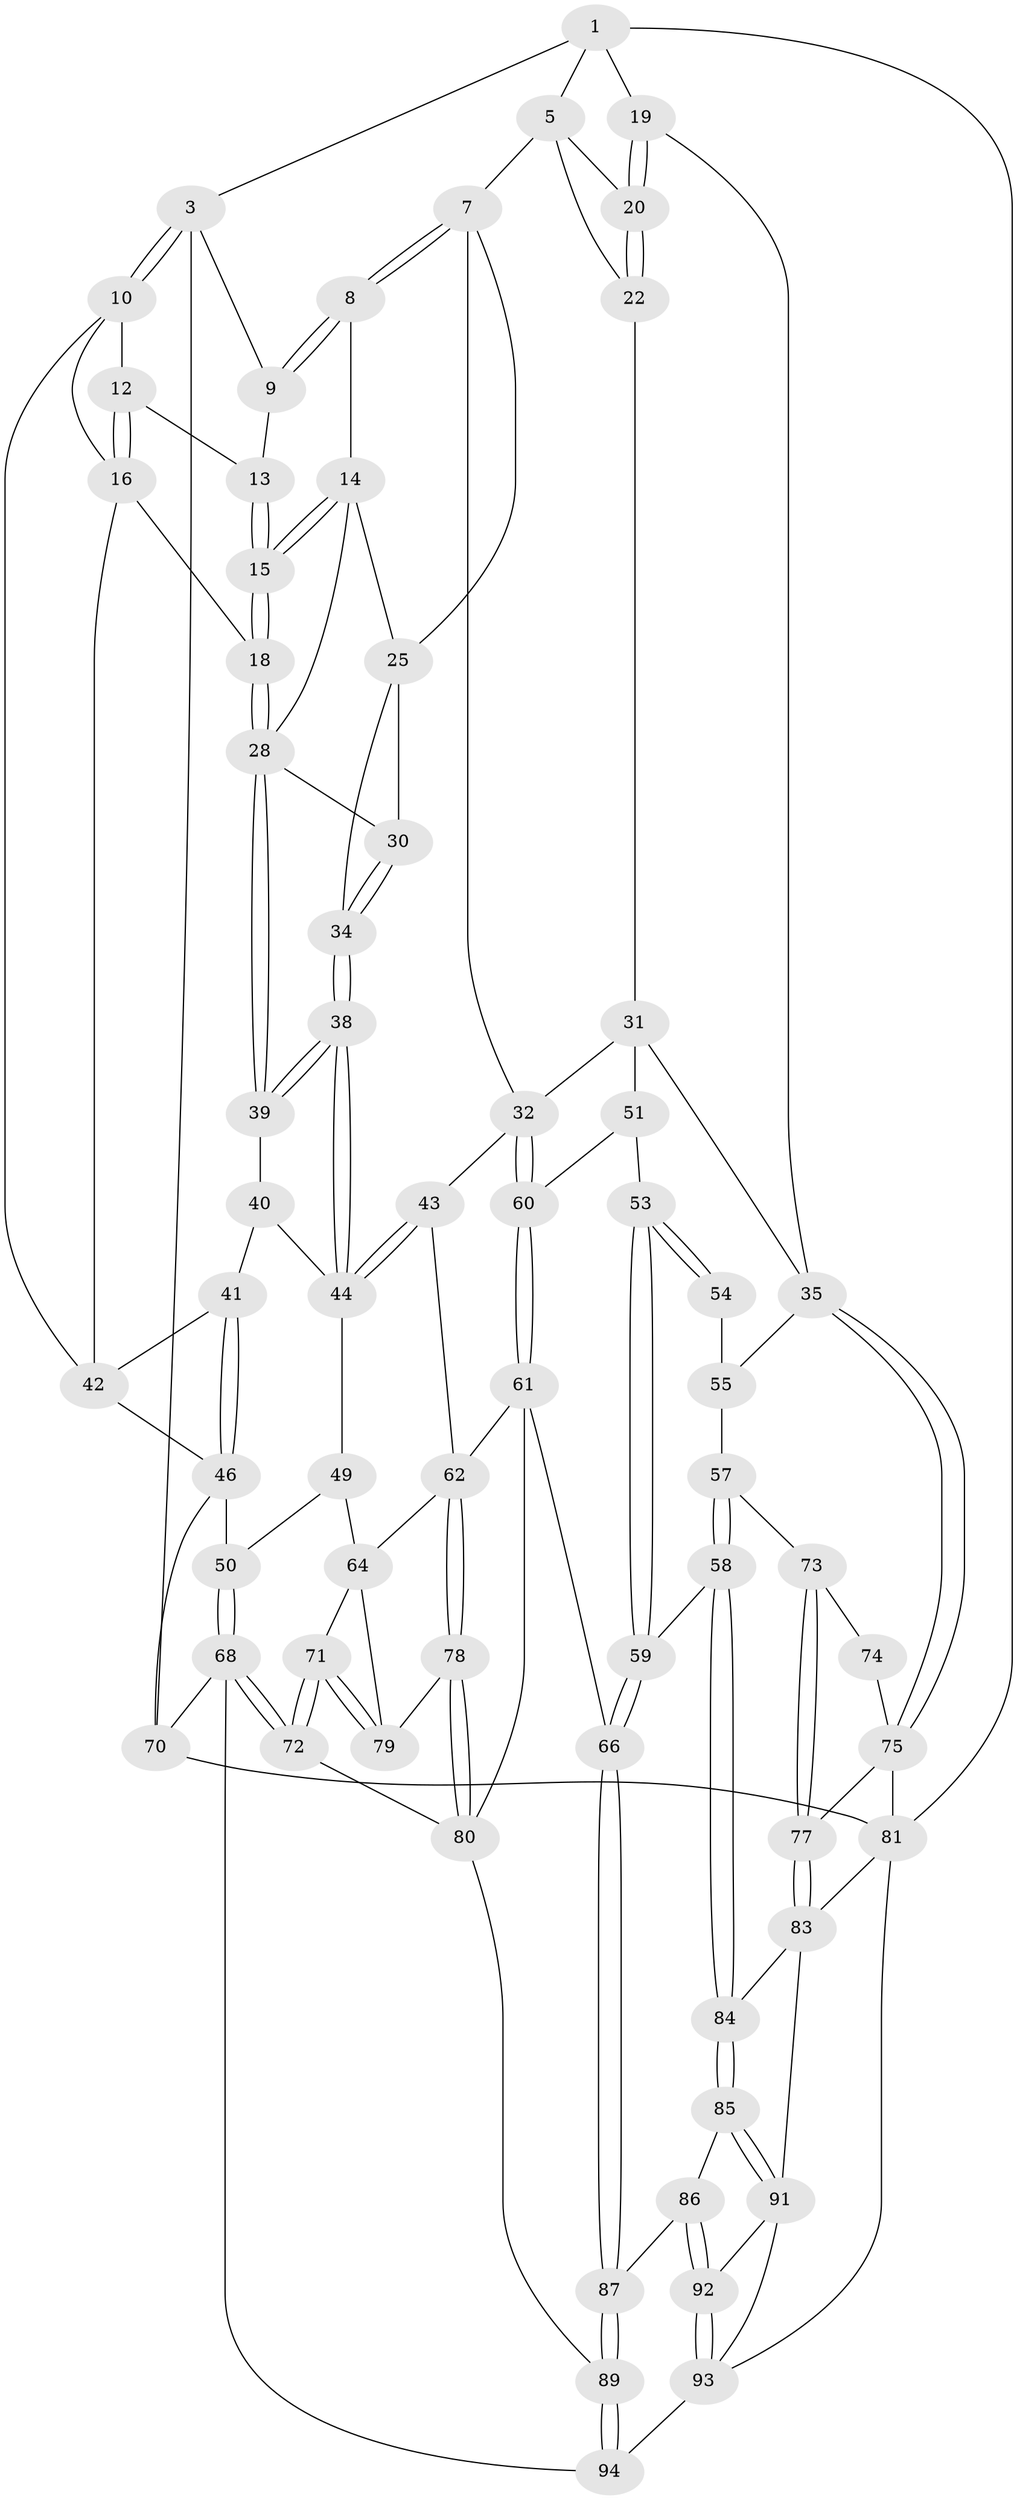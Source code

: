 // original degree distribution, {3: 0.041666666666666664, 6: 0.25, 4: 0.22916666666666666, 5: 0.4791666666666667}
// Generated by graph-tools (version 1.1) at 2025/11/02/27/25 16:11:52]
// undirected, 67 vertices, 153 edges
graph export_dot {
graph [start="1"]
  node [color=gray90,style=filled];
  1 [pos="+0.8334083951575058+0",super="+2"];
  3 [pos="+0+0",super="+4"];
  5 [pos="+0.7776899961294492+0.0438476408331342",super="+6"];
  7 [pos="+0.57669112099336+0.2084628816119557",super="+24"];
  8 [pos="+0.4731459071235587+0.17268337118505056"];
  9 [pos="+0.3496254563818972+0.007858385334273254"];
  10 [pos="+0+0",super="+11"];
  12 [pos="+0.1659526156768068+0.12656591165426886"];
  13 [pos="+0.2697128734812458+0.09106617846778221"];
  14 [pos="+0.4238514255006637+0.22096808359036105",super="+27"];
  15 [pos="+0.271923154294445+0.28063159732807186"];
  16 [pos="+0.14068441124283942+0.3249113473566141",super="+17"];
  18 [pos="+0.23263129674165442+0.33943749578441806"];
  19 [pos="+1+0.33457748193561987"];
  20 [pos="+1+0.2993586898293593",super="+21"];
  22 [pos="+0.9124556743645793+0.2784860652761738",super="+23"];
  25 [pos="+0.5341341857841807+0.3973225628016433",super="+26"];
  28 [pos="+0.2522642566733468+0.36284904618694075",super="+29"];
  30 [pos="+0.404082358796494+0.36556868538403997"];
  31 [pos="+0.8263565330974939+0.3845484033390743",super="+37"];
  32 [pos="+0.642986046886789+0.4640782371208547",super="+33"];
  34 [pos="+0.4475563450617026+0.40595532999721673"];
  35 [pos="+1+0.5080218503230571",super="+36"];
  38 [pos="+0.3155184355427178+0.5073132455475488"];
  39 [pos="+0.29626577697457024+0.48619340357212804"];
  40 [pos="+0.15553628002735118+0.5198401707486057"];
  41 [pos="+0.11392703981311508+0.5001691245723346"];
  42 [pos="+0.03161491805149928+0.35864759957890135",super="+45"];
  43 [pos="+0.3605994704163162+0.5953585116919692"];
  44 [pos="+0.3351464945604138+0.5649224360183842",super="+48"];
  46 [pos="+0.057532881409082894+0.6202580027975734",super="+47"];
  49 [pos="+0.16540648215145537+0.6244485867116925"];
  50 [pos="+0.09661651954040335+0.6406644526732508"];
  51 [pos="+0.9105676351130032+0.5394226490016287",super="+52"];
  53 [pos="+0.7479735692677936+0.6583532167176483"];
  54 [pos="+0.8338893924174537+0.6143439092496634"];
  55 [pos="+1+0.5862419825448285",super="+56"];
  57 [pos="+0.7784619764885106+0.7177819343613872"];
  58 [pos="+0.7768341808096968+0.7182242293903409"];
  59 [pos="+0.766115964531276+0.7108741307161544"];
  60 [pos="+0.662502200440084+0.5423905524238355"];
  61 [pos="+0.5654058911189149+0.6644952560238931",super="+67"];
  62 [pos="+0.4610076434688589+0.689051464688128",super="+63"];
  64 [pos="+0.27575161047243035+0.7630408047818854",super="+65"];
  66 [pos="+0.6311592781180295+0.8064944236925946"];
  68 [pos="+0.13620714832952793+0.968714392585091",super="+69"];
  70 [pos="+0+1"];
  71 [pos="+0.19482649204321195+0.8801613951248878"];
  72 [pos="+0.13847308882300105+0.96646621160799"];
  73 [pos="+0.9031596346540905+0.6975362116450602"];
  74 [pos="+0.9543478567448076+0.6574926199984945"];
  75 [pos="+1+0.7515226210588662",super="+76"];
  77 [pos="+0.9387225245561196+0.7960120912305709"];
  78 [pos="+0.47249099980570297+0.8142472541783591"];
  79 [pos="+0.458666142861292+0.8122013261320271"];
  80 [pos="+0.49310189998911125+0.8491468021591715",super="+90"];
  81 [pos="+1+1",super="+82"];
  83 [pos="+0.8942114228521598+0.830843902051829",super="+88"];
  84 [pos="+0.8301037114096643+0.8293934530361797"];
  85 [pos="+0.8223435417247763+0.8448470216947074"];
  86 [pos="+0.7813458748723823+0.8980049289845791"];
  87 [pos="+0.6713019682203747+0.8854654433184335"];
  89 [pos="+0.5623906245746978+1"];
  91 [pos="+0.900583737772066+0.9580098158274026",super="+95"];
  92 [pos="+0.7824692230651059+0.9067325640188301"];
  93 [pos="+0.7259962038405576+1",super="+96"];
  94 [pos="+0.5624212202597936+1"];
  1 -- 5;
  1 -- 81;
  1 -- 19;
  1 -- 3;
  3 -- 10;
  3 -- 10;
  3 -- 70;
  3 -- 9;
  5 -- 20;
  5 -- 7;
  5 -- 22;
  7 -- 8;
  7 -- 8;
  7 -- 25;
  7 -- 32;
  8 -- 9;
  8 -- 9;
  8 -- 14;
  9 -- 13;
  10 -- 12;
  10 -- 16;
  10 -- 42;
  12 -- 13;
  12 -- 16;
  12 -- 16;
  13 -- 15;
  13 -- 15;
  14 -- 15;
  14 -- 15;
  14 -- 25;
  14 -- 28;
  15 -- 18;
  15 -- 18;
  16 -- 18;
  16 -- 42;
  18 -- 28;
  18 -- 28;
  19 -- 20;
  19 -- 20;
  19 -- 35;
  20 -- 22 [weight=2];
  20 -- 22;
  22 -- 31;
  25 -- 34;
  25 -- 30;
  28 -- 39;
  28 -- 39;
  28 -- 30;
  30 -- 34;
  30 -- 34;
  31 -- 32;
  31 -- 51;
  31 -- 35;
  32 -- 60;
  32 -- 60;
  32 -- 43;
  34 -- 38;
  34 -- 38;
  35 -- 75;
  35 -- 75;
  35 -- 55;
  38 -- 39;
  38 -- 39;
  38 -- 44;
  38 -- 44;
  39 -- 40;
  40 -- 41;
  40 -- 44;
  41 -- 42;
  41 -- 46;
  41 -- 46;
  42 -- 46;
  43 -- 44;
  43 -- 44;
  43 -- 62;
  44 -- 49;
  46 -- 50;
  46 -- 70;
  49 -- 50;
  49 -- 64;
  50 -- 68;
  50 -- 68;
  51 -- 60;
  51 -- 53;
  53 -- 54;
  53 -- 54;
  53 -- 59;
  53 -- 59;
  54 -- 55;
  55 -- 57;
  57 -- 58;
  57 -- 58;
  57 -- 73;
  58 -- 59;
  58 -- 84;
  58 -- 84;
  59 -- 66;
  59 -- 66;
  60 -- 61;
  60 -- 61;
  61 -- 62;
  61 -- 80;
  61 -- 66;
  62 -- 78;
  62 -- 78;
  62 -- 64;
  64 -- 79;
  64 -- 71;
  66 -- 87;
  66 -- 87;
  68 -- 72;
  68 -- 72;
  68 -- 70;
  68 -- 94;
  70 -- 81;
  71 -- 72;
  71 -- 72;
  71 -- 79;
  71 -- 79;
  72 -- 80;
  73 -- 74;
  73 -- 77;
  73 -- 77;
  74 -- 75;
  75 -- 81;
  75 -- 77;
  77 -- 83;
  77 -- 83;
  78 -- 79;
  78 -- 80;
  78 -- 80;
  80 -- 89;
  81 -- 83;
  81 -- 93;
  83 -- 84;
  83 -- 91;
  84 -- 85;
  84 -- 85;
  85 -- 86;
  85 -- 91;
  85 -- 91;
  86 -- 87;
  86 -- 92;
  86 -- 92;
  87 -- 89;
  87 -- 89;
  89 -- 94;
  89 -- 94;
  91 -- 92;
  91 -- 93;
  92 -- 93;
  92 -- 93;
  93 -- 94;
}
